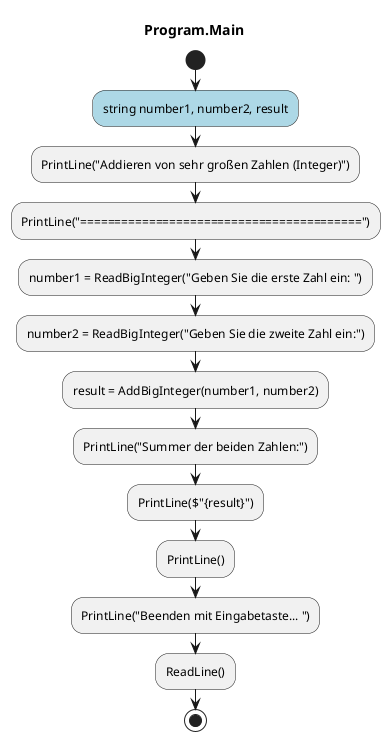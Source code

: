 @startuml Program.Main
title Program.Main
start
#LightBlue:string number1, number2, result;
:PrintLine("Addieren von sehr großen Zahlen (Integer)");
:PrintLine("=========================================");
:number1 = ReadBigInteger("Geben Sie die erste Zahl ein: ");
:number2 = ReadBigInteger("Geben Sie die zweite Zahl ein:");
:result = AddBigInteger(number1, number2);
:PrintLine("Summer der beiden Zahlen:");
:PrintLine($"{result}");
:PrintLine();
:PrintLine("Beenden mit Eingabetaste... ");
:ReadLine();
stop
@enduml
